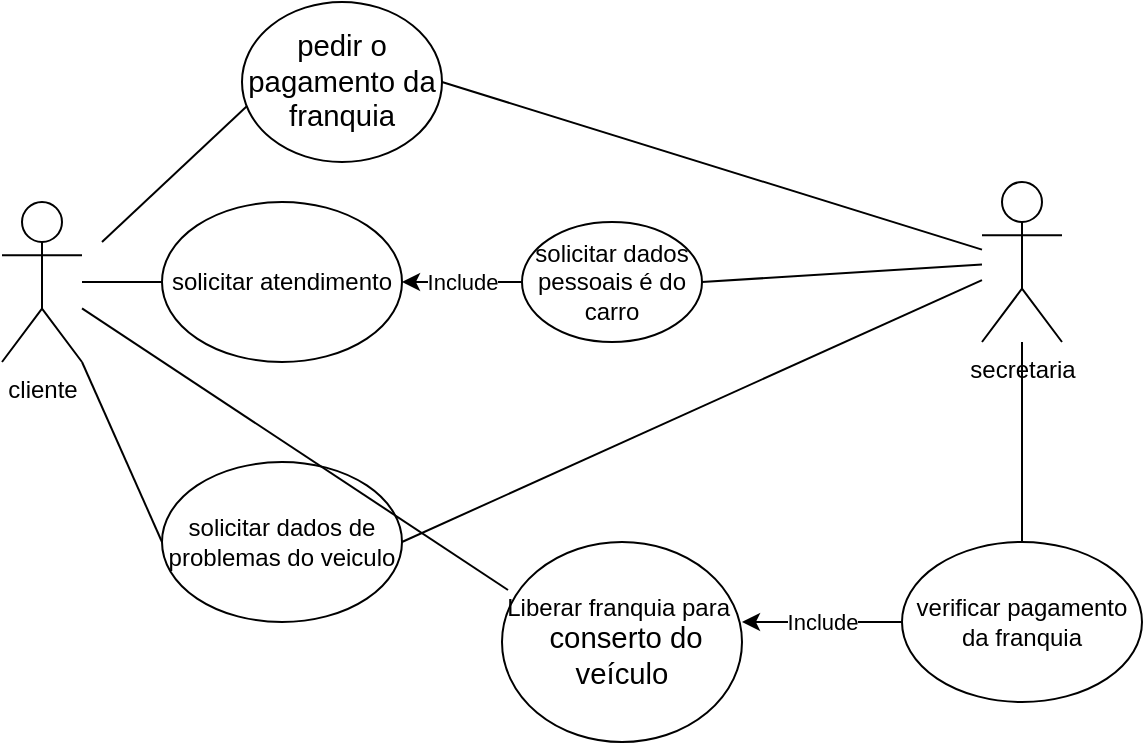 <mxfile version="15.7.2" type="github">
  <diagram id="kiQjJAG6pEVS9-odId9V" name="Page-1">
    <mxGraphModel dx="1102" dy="614" grid="1" gridSize="10" guides="1" tooltips="1" connect="1" arrows="1" fold="1" page="1" pageScale="1" pageWidth="827" pageHeight="1169" math="0" shadow="0">
      <root>
        <mxCell id="0" />
        <mxCell id="1" parent="0" />
        <mxCell id="bCjSRFNpNeuKd274y7FQ-1" value="cliente" style="shape=umlActor;verticalLabelPosition=bottom;verticalAlign=top;html=1;outlineConnect=0;" parent="1" vertex="1">
          <mxGeometry x="90" y="120" width="40" height="80" as="geometry" />
        </mxCell>
        <mxCell id="bCjSRFNpNeuKd274y7FQ-2" value="solicitar atendimento" style="ellipse;whiteSpace=wrap;html=1;" parent="1" vertex="1">
          <mxGeometry x="170" y="120" width="120" height="80" as="geometry" />
        </mxCell>
        <mxCell id="bCjSRFNpNeuKd274y7FQ-3" value="" style="endArrow=none;html=1;rounded=0;entryX=0;entryY=0.5;entryDx=0;entryDy=0;" parent="1" source="bCjSRFNpNeuKd274y7FQ-1" target="bCjSRFNpNeuKd274y7FQ-2" edge="1">
          <mxGeometry width="50" height="50" relative="1" as="geometry">
            <mxPoint x="140" y="195" as="sourcePoint" />
            <mxPoint x="190" y="145" as="targetPoint" />
          </mxGeometry>
        </mxCell>
        <mxCell id="bCjSRFNpNeuKd274y7FQ-4" value="secretaria" style="shape=umlActor;verticalLabelPosition=bottom;verticalAlign=top;html=1;outlineConnect=0;" parent="1" vertex="1">
          <mxGeometry x="580" y="110" width="40" height="80" as="geometry" />
        </mxCell>
        <mxCell id="HUb8j7WPSRjzAgTNnOj2-2" value="&lt;font style=&quot;vertical-align: inherit&quot;&gt;&lt;font style=&quot;vertical-align: inherit&quot;&gt;solicitar dados de problemas do veiculo&lt;/font&gt;&lt;/font&gt;" style="ellipse;whiteSpace=wrap;html=1;" vertex="1" parent="1">
          <mxGeometry x="170" y="250" width="120" height="80" as="geometry" />
        </mxCell>
        <mxCell id="HUb8j7WPSRjzAgTNnOj2-3" value="" style="endArrow=none;html=1;rounded=0;entryX=0;entryY=0.5;entryDx=0;entryDy=0;exitX=1;exitY=1;exitDx=0;exitDy=0;exitPerimeter=0;" edge="1" parent="1" source="bCjSRFNpNeuKd274y7FQ-1" target="HUb8j7WPSRjzAgTNnOj2-2">
          <mxGeometry width="50" height="50" relative="1" as="geometry">
            <mxPoint x="320" y="170" as="sourcePoint" />
            <mxPoint x="370" y="120" as="targetPoint" />
          </mxGeometry>
        </mxCell>
        <mxCell id="HUb8j7WPSRjzAgTNnOj2-4" value="" style="endArrow=none;html=1;rounded=0;exitX=1;exitY=0.5;exitDx=0;exitDy=0;" edge="1" parent="1" source="HUb8j7WPSRjzAgTNnOj2-2" target="bCjSRFNpNeuKd274y7FQ-4">
          <mxGeometry width="50" height="50" relative="1" as="geometry">
            <mxPoint x="510" y="200" as="sourcePoint" />
            <mxPoint x="560" y="150" as="targetPoint" />
          </mxGeometry>
        </mxCell>
        <mxCell id="HUb8j7WPSRjzAgTNnOj2-7" value="" style="endArrow=none;html=1;rounded=0;entryX=0;entryY=0.5;entryDx=0;entryDy=0;" edge="1" parent="1">
          <mxGeometry width="50" height="50" relative="1" as="geometry">
            <mxPoint x="140" y="140" as="sourcePoint" />
            <mxPoint x="220" y="65" as="targetPoint" />
          </mxGeometry>
        </mxCell>
        <mxCell id="HUb8j7WPSRjzAgTNnOj2-9" value="&lt;span style=&quot;font-family: &amp;#34;calibri&amp;#34; , &amp;#34;calibri_embeddedfont&amp;#34; , &amp;#34;calibri_msfontservice&amp;#34; , sans-serif ; font-size: 14.667px ; text-align: left ; background-color: rgb(255 , 255 , 255)&quot;&gt;&lt;font style=&quot;vertical-align: inherit&quot;&gt;&lt;font style=&quot;vertical-align: inherit&quot;&gt;pedir o pagamento da franquia&lt;/font&gt;&lt;/font&gt;&lt;/span&gt;" style="ellipse;whiteSpace=wrap;html=1;" vertex="1" parent="1">
          <mxGeometry x="210" y="20" width="100" height="80" as="geometry" />
        </mxCell>
        <mxCell id="HUb8j7WPSRjzAgTNnOj2-11" value="" style="endArrow=none;html=1;rounded=0;exitX=1;exitY=0.5;exitDx=0;exitDy=0;" edge="1" parent="1" source="HUb8j7WPSRjzAgTNnOj2-9" target="bCjSRFNpNeuKd274y7FQ-4">
          <mxGeometry width="50" height="50" relative="1" as="geometry">
            <mxPoint x="520" y="140" as="sourcePoint" />
            <mxPoint x="570" y="90" as="targetPoint" />
          </mxGeometry>
        </mxCell>
        <mxCell id="HUb8j7WPSRjzAgTNnOj2-13" value="&lt;font style=&quot;vertical-align: inherit&quot;&gt;&lt;font style=&quot;vertical-align: inherit&quot;&gt;Include&lt;/font&gt;&lt;/font&gt;" style="edgeStyle=orthogonalEdgeStyle;rounded=0;orthogonalLoop=1;jettySize=auto;html=1;entryX=1;entryY=0.5;entryDx=0;entryDy=0;" edge="1" parent="1" source="HUb8j7WPSRjzAgTNnOj2-12" target="bCjSRFNpNeuKd274y7FQ-2">
          <mxGeometry relative="1" as="geometry" />
        </mxCell>
        <mxCell id="HUb8j7WPSRjzAgTNnOj2-12" value="&lt;font style=&quot;vertical-align: inherit&quot;&gt;&lt;font style=&quot;vertical-align: inherit&quot;&gt;solicitar dados pessoais é do carro&lt;/font&gt;&lt;/font&gt;" style="ellipse;whiteSpace=wrap;html=1;" vertex="1" parent="1">
          <mxGeometry x="350" y="130" width="90" height="60" as="geometry" />
        </mxCell>
        <mxCell id="HUb8j7WPSRjzAgTNnOj2-14" value="" style="endArrow=none;html=1;rounded=0;exitX=1;exitY=0.5;exitDx=0;exitDy=0;" edge="1" parent="1" source="HUb8j7WPSRjzAgTNnOj2-12" target="bCjSRFNpNeuKd274y7FQ-4">
          <mxGeometry width="50" height="50" relative="1" as="geometry">
            <mxPoint x="460" y="190" as="sourcePoint" />
            <mxPoint x="510" y="140" as="targetPoint" />
          </mxGeometry>
        </mxCell>
        <mxCell id="HUb8j7WPSRjzAgTNnOj2-19" value="&lt;font style=&quot;vertical-align: inherit&quot;&gt;&lt;font style=&quot;vertical-align: inherit&quot;&gt;Include&lt;/font&gt;&lt;/font&gt;" style="edgeStyle=orthogonalEdgeStyle;rounded=0;orthogonalLoop=1;jettySize=auto;html=1;entryX=1;entryY=0.4;entryDx=0;entryDy=0;entryPerimeter=0;" edge="1" parent="1" source="HUb8j7WPSRjzAgTNnOj2-16" target="HUb8j7WPSRjzAgTNnOj2-18">
          <mxGeometry relative="1" as="geometry" />
        </mxCell>
        <mxCell id="HUb8j7WPSRjzAgTNnOj2-16" value="&lt;font style=&quot;vertical-align: inherit&quot;&gt;&lt;font style=&quot;vertical-align: inherit&quot;&gt;verificar pagamento da franquia&lt;/font&gt;&lt;/font&gt;" style="ellipse;whiteSpace=wrap;html=1;" vertex="1" parent="1">
          <mxGeometry x="540" y="290" width="120" height="80" as="geometry" />
        </mxCell>
        <mxCell id="HUb8j7WPSRjzAgTNnOj2-17" value="" style="endArrow=none;html=1;rounded=0;exitX=0.5;exitY=0;exitDx=0;exitDy=0;" edge="1" parent="1" source="HUb8j7WPSRjzAgTNnOj2-16" target="bCjSRFNpNeuKd274y7FQ-4">
          <mxGeometry width="50" height="50" relative="1" as="geometry">
            <mxPoint x="560" y="290" as="sourcePoint" />
            <mxPoint x="610" y="240" as="targetPoint" />
          </mxGeometry>
        </mxCell>
        <mxCell id="HUb8j7WPSRjzAgTNnOj2-18" value="&lt;font style=&quot;vertical-align: inherit&quot;&gt;&lt;font style=&quot;vertical-align: inherit&quot;&gt;&lt;font style=&quot;vertical-align: inherit&quot;&gt;&lt;font style=&quot;vertical-align: inherit&quot;&gt;Liberar franquia para&amp;nbsp; &lt;/font&gt;&lt;/font&gt;&lt;/font&gt;&lt;/font&gt;&lt;span style=&quot;font-family: &amp;#34;calibri&amp;#34; , &amp;#34;calibri_embeddedfont&amp;#34; , &amp;#34;calibri_msfontservice&amp;#34; , sans-serif ; font-size: 14.667px ; text-align: left ; background-color: rgb(255 , 255 , 255)&quot;&gt;&lt;font style=&quot;vertical-align: inherit&quot;&gt;&lt;font style=&quot;vertical-align: inherit&quot;&gt;&lt;font style=&quot;vertical-align: inherit&quot;&gt;&lt;font style=&quot;vertical-align: inherit&quot;&gt;&amp;nbsp;conserto do veículo&lt;/font&gt;&lt;/font&gt;&lt;/font&gt;&lt;/font&gt;&lt;/span&gt;" style="ellipse;whiteSpace=wrap;html=1;" vertex="1" parent="1">
          <mxGeometry x="340" y="290" width="120" height="100" as="geometry" />
        </mxCell>
        <mxCell id="HUb8j7WPSRjzAgTNnOj2-20" value="" style="endArrow=none;html=1;rounded=0;entryX=0.025;entryY=0.24;entryDx=0;entryDy=0;entryPerimeter=0;" edge="1" parent="1" source="bCjSRFNpNeuKd274y7FQ-1" target="HUb8j7WPSRjzAgTNnOj2-18">
          <mxGeometry width="50" height="50" relative="1" as="geometry">
            <mxPoint x="170" y="270" as="sourcePoint" />
            <mxPoint x="220" y="220" as="targetPoint" />
          </mxGeometry>
        </mxCell>
      </root>
    </mxGraphModel>
  </diagram>
</mxfile>

